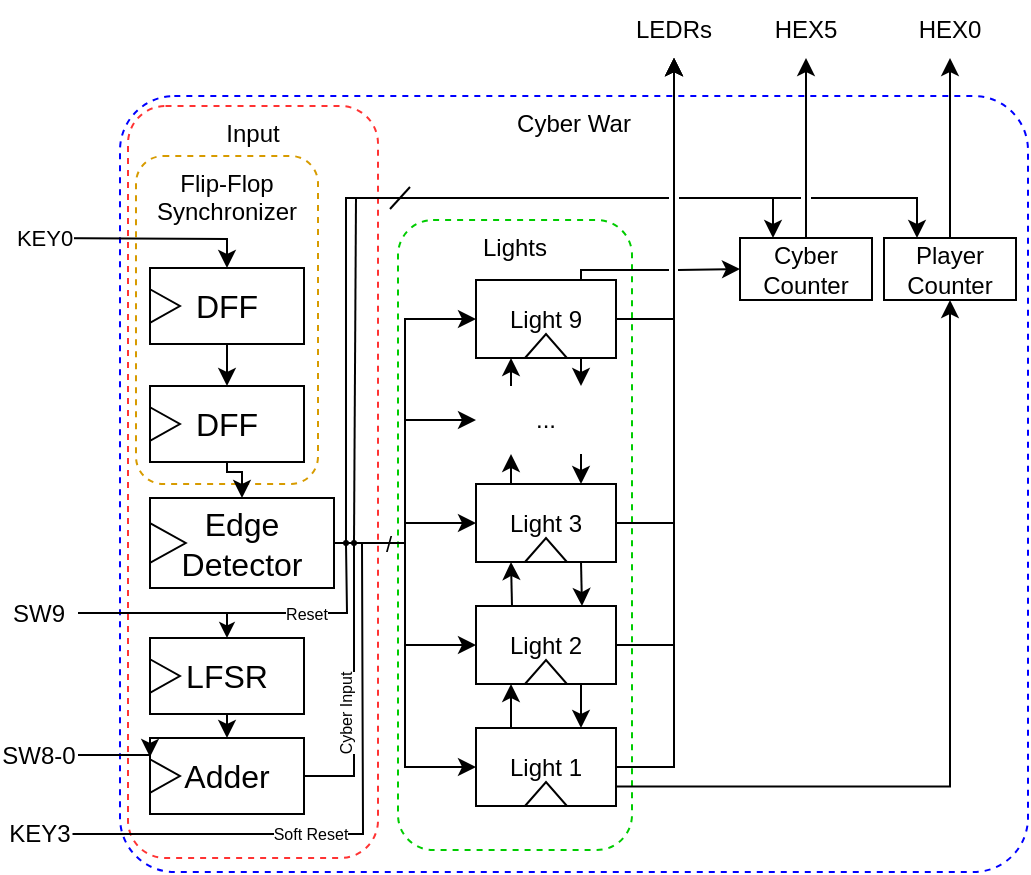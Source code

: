<mxfile version="24.8.6">
  <diagram name="Page-1" id="XJSEP3GNmWB5ftduhLJC">
    <mxGraphModel dx="626" dy="650" grid="0" gridSize="10" guides="1" tooltips="1" connect="1" arrows="1" fold="1" page="0" pageScale="1" pageWidth="850" pageHeight="1100" math="0" shadow="0">
      <root>
        <mxCell id="0" />
        <mxCell id="1" parent="0" />
        <mxCell id="YbwDGyMakOkkDczVJa2m-119" value="Cyber War" style="rounded=1;whiteSpace=wrap;html=1;fillColor=default;dashed=1;align=center;verticalAlign=top;strokeColor=#0000FF;arcSize=7;" parent="1" vertex="1">
          <mxGeometry x="604" y="85" width="454" height="388" as="geometry" />
        </mxCell>
        <mxCell id="YbwDGyMakOkkDczVJa2m-32" value="Input" style="rounded=1;whiteSpace=wrap;html=1;fillColor=none;dashed=1;align=center;verticalAlign=top;strokeColor=#FF3333;" parent="1" vertex="1">
          <mxGeometry x="608" y="90" width="125" height="376" as="geometry" />
        </mxCell>
        <mxCell id="YbwDGyMakOkkDczVJa2m-30" value="Flip-Flop Synchronizer" style="rounded=1;whiteSpace=wrap;html=1;fillColor=none;dashed=1;align=center;verticalAlign=top;strokeColor=#d79b00;" parent="1" vertex="1">
          <mxGeometry x="612" y="115" width="91" height="164" as="geometry" />
        </mxCell>
        <mxCell id="YbwDGyMakOkkDczVJa2m-72" value="Lights" style="rounded=1;whiteSpace=wrap;html=1;fillColor=none;dashed=1;align=center;verticalAlign=top;strokeColor=#00CC00;" parent="1" vertex="1">
          <mxGeometry x="743" y="147" width="117" height="315" as="geometry" />
        </mxCell>
        <mxCell id="YbwDGyMakOkkDczVJa2m-94" value="&amp;nbsp;" style="rounded=0;orthogonalLoop=1;jettySize=auto;html=1;exitX=0.75;exitY=0;exitDx=0;exitDy=0;strokeColor=default;entryX=0;entryY=0.5;entryDx=0;entryDy=0;edgeStyle=orthogonalEdgeStyle;elbow=vertical;" parent="1" source="YbwDGyMakOkkDczVJa2m-75" target="YbwDGyMakOkkDczVJa2m-98" edge="1">
          <mxGeometry x="0.219" y="1" relative="1" as="geometry">
            <mxPoint x="915" y="261" as="targetPoint" />
            <Array as="points">
              <mxPoint x="835" y="172" />
              <mxPoint x="883" y="172" />
            </Array>
            <mxPoint y="1" as="offset" />
          </mxGeometry>
        </mxCell>
        <mxCell id="YbwDGyMakOkkDczVJa2m-2" value="KEY0" style="endArrow=classic;html=1;rounded=0;entryX=0.5;entryY=0;entryDx=0;entryDy=0;edgeStyle=orthogonalEdgeStyle;" parent="1" target="YbwDGyMakOkkDczVJa2m-1" edge="1">
          <mxGeometry x="-0.921" width="50" height="50" relative="1" as="geometry">
            <mxPoint x="562" y="156" as="sourcePoint" />
            <mxPoint x="599.5" y="156.25" as="targetPoint" />
            <mxPoint as="offset" />
          </mxGeometry>
        </mxCell>
        <mxCell id="YbwDGyMakOkkDczVJa2m-13" value="" style="edgeStyle=orthogonalEdgeStyle;rounded=0;orthogonalLoop=1;jettySize=auto;html=1;entryX=0.5;entryY=0;entryDx=0;entryDy=0;exitX=0.5;exitY=1;exitDx=0;exitDy=0;" parent="1" source="YbwDGyMakOkkDczVJa2m-1" target="hnYnm_ZRELx8Cw7HcKpT-2" edge="1">
          <mxGeometry relative="1" as="geometry">
            <mxPoint x="434" y="419.0" as="sourcePoint" />
            <mxPoint x="659.5" y="275.0" as="targetPoint" />
          </mxGeometry>
        </mxCell>
        <mxCell id="YbwDGyMakOkkDczVJa2m-35" value="" style="group" parent="1" vertex="1" connectable="0">
          <mxGeometry x="619" y="286" width="92" height="45" as="geometry" />
        </mxCell>
        <mxCell id="YbwDGyMakOkkDczVJa2m-25" value="&lt;div style=&quot;font-size: 16px;&quot;&gt;&lt;font style=&quot;font-size: 16px;&quot;&gt;Edge Detector&lt;/font&gt;&lt;/div&gt;" style="rounded=0;whiteSpace=wrap;html=1;" parent="YbwDGyMakOkkDczVJa2m-35" vertex="1">
          <mxGeometry width="92" height="45" as="geometry" />
        </mxCell>
        <mxCell id="YbwDGyMakOkkDczVJa2m-29" value="" style="triangle;whiteSpace=wrap;html=1;rotation=0;" parent="YbwDGyMakOkkDczVJa2m-35" vertex="1">
          <mxGeometry y="12.585" width="17.864" height="19.831" as="geometry" />
        </mxCell>
        <mxCell id="YbwDGyMakOkkDczVJa2m-37" value="" style="group" parent="1" vertex="1" connectable="0">
          <mxGeometry x="619" y="171" width="77" height="38" as="geometry" />
        </mxCell>
        <mxCell id="YbwDGyMakOkkDczVJa2m-1" value="&lt;font style=&quot;font-size: 16px;&quot;&gt;DFF&lt;/font&gt;" style="rounded=0;whiteSpace=wrap;html=1;" parent="YbwDGyMakOkkDczVJa2m-37" vertex="1">
          <mxGeometry width="77" height="38" as="geometry" />
        </mxCell>
        <mxCell id="YbwDGyMakOkkDczVJa2m-109" value="" style="triangle;whiteSpace=wrap;html=1;rotation=0;" parent="YbwDGyMakOkkDczVJa2m-37" vertex="1">
          <mxGeometry y="10.627" width="14.951" height="16.746" as="geometry" />
        </mxCell>
        <mxCell id="YbwDGyMakOkkDczVJa2m-48" value="" style="group" parent="1" vertex="1" connectable="0">
          <mxGeometry x="782" y="401" width="70" height="39" as="geometry" />
        </mxCell>
        <mxCell id="YbwDGyMakOkkDczVJa2m-45" value="&lt;div style=&quot;&quot;&gt;Light 1&lt;/div&gt;" style="rounded=0;whiteSpace=wrap;html=1;" parent="YbwDGyMakOkkDczVJa2m-48" vertex="1">
          <mxGeometry width="70" height="39" as="geometry" />
        </mxCell>
        <mxCell id="YbwDGyMakOkkDczVJa2m-46" value="" style="triangle;whiteSpace=wrap;html=1;rotation=-90;" parent="YbwDGyMakOkkDczVJa2m-48" vertex="1">
          <mxGeometry x="29" y="22.5" width="12" height="21" as="geometry" />
        </mxCell>
        <mxCell id="YbwDGyMakOkkDczVJa2m-49" value="" style="group" parent="1" vertex="1" connectable="0">
          <mxGeometry x="782" y="340" width="70" height="39" as="geometry" />
        </mxCell>
        <mxCell id="YbwDGyMakOkkDczVJa2m-50" value="&lt;div style=&quot;&quot;&gt;&lt;font style=&quot;font-size: 12px;&quot;&gt;Light 2&lt;/font&gt;&lt;/div&gt;" style="rounded=0;whiteSpace=wrap;html=1;" parent="YbwDGyMakOkkDczVJa2m-49" vertex="1">
          <mxGeometry width="70" height="39" as="geometry" />
        </mxCell>
        <mxCell id="YbwDGyMakOkkDczVJa2m-51" value="" style="triangle;whiteSpace=wrap;html=1;rotation=-90;" parent="YbwDGyMakOkkDczVJa2m-49" vertex="1">
          <mxGeometry x="29" y="22.5" width="12" height="21" as="geometry" />
        </mxCell>
        <mxCell id="YbwDGyMakOkkDczVJa2m-52" style="edgeStyle=orthogonalEdgeStyle;rounded=0;orthogonalLoop=1;jettySize=auto;html=1;exitX=0.25;exitY=0;exitDx=0;exitDy=0;entryX=0.25;entryY=1;entryDx=0;entryDy=0;" parent="1" source="YbwDGyMakOkkDczVJa2m-45" target="YbwDGyMakOkkDczVJa2m-50" edge="1">
          <mxGeometry relative="1" as="geometry" />
        </mxCell>
        <mxCell id="YbwDGyMakOkkDczVJa2m-55" style="edgeStyle=orthogonalEdgeStyle;rounded=0;orthogonalLoop=1;jettySize=auto;html=1;exitX=0.75;exitY=1;exitDx=0;exitDy=0;entryX=0.75;entryY=0;entryDx=0;entryDy=0;" parent="1" source="YbwDGyMakOkkDczVJa2m-50" target="YbwDGyMakOkkDczVJa2m-45" edge="1">
          <mxGeometry relative="1" as="geometry" />
        </mxCell>
        <mxCell id="YbwDGyMakOkkDczVJa2m-58" value="" style="group" parent="1" vertex="1" connectable="0">
          <mxGeometry x="782" y="279" width="70" height="39" as="geometry" />
        </mxCell>
        <mxCell id="YbwDGyMakOkkDczVJa2m-59" value="&lt;div style=&quot;&quot;&gt;&lt;font style=&quot;font-size: 12px;&quot;&gt;Light 3&lt;/font&gt;&lt;/div&gt;" style="rounded=0;whiteSpace=wrap;html=1;" parent="YbwDGyMakOkkDczVJa2m-58" vertex="1">
          <mxGeometry width="70" height="39" as="geometry" />
        </mxCell>
        <mxCell id="YbwDGyMakOkkDczVJa2m-60" value="" style="triangle;whiteSpace=wrap;html=1;rotation=-90;" parent="YbwDGyMakOkkDczVJa2m-58" vertex="1">
          <mxGeometry x="29" y="22.5" width="12" height="21" as="geometry" />
        </mxCell>
        <mxCell id="YbwDGyMakOkkDczVJa2m-61" style="edgeStyle=orthogonalEdgeStyle;rounded=0;orthogonalLoop=1;jettySize=auto;html=1;exitX=0.25;exitY=0;exitDx=0;exitDy=0;entryX=0.25;entryY=1;entryDx=0;entryDy=0;" parent="1" target="YbwDGyMakOkkDczVJa2m-59" edge="1">
          <mxGeometry relative="1" as="geometry">
            <mxPoint x="800" y="340" as="sourcePoint" />
          </mxGeometry>
        </mxCell>
        <mxCell id="YbwDGyMakOkkDczVJa2m-62" style="edgeStyle=orthogonalEdgeStyle;rounded=0;orthogonalLoop=1;jettySize=auto;html=1;exitX=0.75;exitY=1;exitDx=0;exitDy=0;entryX=0.75;entryY=0;entryDx=0;entryDy=0;" parent="1" source="YbwDGyMakOkkDczVJa2m-59" edge="1">
          <mxGeometry relative="1" as="geometry">
            <mxPoint x="835" y="340" as="targetPoint" />
          </mxGeometry>
        </mxCell>
        <mxCell id="YbwDGyMakOkkDczVJa2m-79" style="edgeStyle=orthogonalEdgeStyle;rounded=0;orthogonalLoop=1;jettySize=auto;html=1;exitX=0.75;exitY=1;exitDx=0;exitDy=0;entryX=0.75;entryY=0;entryDx=0;entryDy=0;" parent="1" source="YbwDGyMakOkkDczVJa2m-71" target="YbwDGyMakOkkDczVJa2m-59" edge="1">
          <mxGeometry relative="1" as="geometry" />
        </mxCell>
        <mxCell id="YbwDGyMakOkkDczVJa2m-81" style="edgeStyle=orthogonalEdgeStyle;rounded=0;orthogonalLoop=1;jettySize=auto;html=1;exitX=0.25;exitY=0;exitDx=0;exitDy=0;entryX=0.25;entryY=1;entryDx=0;entryDy=0;" parent="1" source="YbwDGyMakOkkDczVJa2m-71" target="YbwDGyMakOkkDczVJa2m-75" edge="1">
          <mxGeometry relative="1" as="geometry" />
        </mxCell>
        <mxCell id="YbwDGyMakOkkDczVJa2m-71" value="..." style="text;html=1;align=center;verticalAlign=middle;whiteSpace=wrap;rounded=0;" parent="1" vertex="1">
          <mxGeometry x="782" y="230" width="70" height="34" as="geometry" />
        </mxCell>
        <mxCell id="YbwDGyMakOkkDczVJa2m-65" style="edgeStyle=orthogonalEdgeStyle;rounded=0;orthogonalLoop=1;jettySize=auto;html=1;exitX=0.25;exitY=0;exitDx=0;exitDy=0;entryX=0.25;entryY=1;entryDx=0;entryDy=0;" parent="1" source="YbwDGyMakOkkDczVJa2m-59" target="YbwDGyMakOkkDczVJa2m-71" edge="1">
          <mxGeometry relative="1" as="geometry">
            <mxPoint x="799.6" y="261.6" as="targetPoint" />
          </mxGeometry>
        </mxCell>
        <mxCell id="YbwDGyMakOkkDczVJa2m-80" style="edgeStyle=orthogonalEdgeStyle;rounded=0;orthogonalLoop=1;jettySize=auto;html=1;exitX=0.75;exitY=1;exitDx=0;exitDy=0;entryX=0.75;entryY=0;entryDx=0;entryDy=0;" parent="1" source="YbwDGyMakOkkDczVJa2m-75" target="YbwDGyMakOkkDczVJa2m-71" edge="1">
          <mxGeometry relative="1" as="geometry" />
        </mxCell>
        <mxCell id="YbwDGyMakOkkDczVJa2m-88" value="LEDRs" style="rounded=0;whiteSpace=wrap;html=1;strokeColor=none;fillColor=none;" parent="1" vertex="1">
          <mxGeometry x="848" y="37" width="66" height="29" as="geometry" />
        </mxCell>
        <mxCell id="YbwDGyMakOkkDczVJa2m-89" style="edgeStyle=orthogonalEdgeStyle;rounded=0;orthogonalLoop=1;jettySize=auto;html=1;exitX=1;exitY=0.5;exitDx=0;exitDy=0;entryX=0.5;entryY=1;entryDx=0;entryDy=0;" parent="1" source="YbwDGyMakOkkDczVJa2m-75" target="YbwDGyMakOkkDczVJa2m-88" edge="1">
          <mxGeometry relative="1" as="geometry" />
        </mxCell>
        <mxCell id="YbwDGyMakOkkDczVJa2m-90" style="edgeStyle=orthogonalEdgeStyle;rounded=0;orthogonalLoop=1;jettySize=auto;html=1;exitX=1;exitY=0.5;exitDx=0;exitDy=0;entryX=0.5;entryY=1;entryDx=0;entryDy=0;" parent="1" source="YbwDGyMakOkkDczVJa2m-59" target="YbwDGyMakOkkDczVJa2m-88" edge="1">
          <mxGeometry relative="1" as="geometry" />
        </mxCell>
        <mxCell id="YbwDGyMakOkkDczVJa2m-91" style="edgeStyle=orthogonalEdgeStyle;rounded=0;orthogonalLoop=1;jettySize=auto;html=1;exitX=1;exitY=0.5;exitDx=0;exitDy=0;entryX=0.5;entryY=1;entryDx=0;entryDy=0;" parent="1" source="YbwDGyMakOkkDczVJa2m-50" target="YbwDGyMakOkkDczVJa2m-88" edge="1">
          <mxGeometry relative="1" as="geometry" />
        </mxCell>
        <mxCell id="YbwDGyMakOkkDczVJa2m-102" style="edgeStyle=orthogonalEdgeStyle;rounded=0;orthogonalLoop=1;jettySize=auto;html=1;exitX=0.5;exitY=0;exitDx=0;exitDy=0;entryX=0.5;entryY=1;entryDx=0;entryDy=0;" parent="1" source="YbwDGyMakOkkDczVJa2m-98" target="YbwDGyMakOkkDczVJa2m-101" edge="1">
          <mxGeometry relative="1" as="geometry" />
        </mxCell>
        <mxCell id="YbwDGyMakOkkDczVJa2m-98" value="Cyber Counter" style="rounded=0;whiteSpace=wrap;html=1;" parent="1" vertex="1">
          <mxGeometry x="914" y="156" width="66" height="31" as="geometry" />
        </mxCell>
        <mxCell id="YbwDGyMakOkkDczVJa2m-75" value="&lt;div style=&quot;&quot;&gt;&lt;font style=&quot;font-size: 12px;&quot;&gt;Light 9&lt;/font&gt;&lt;/div&gt;" style="rounded=0;whiteSpace=wrap;html=1;" parent="1" vertex="1">
          <mxGeometry x="782" y="177" width="70" height="39" as="geometry" />
        </mxCell>
        <mxCell id="YbwDGyMakOkkDczVJa2m-76" value="" style="triangle;whiteSpace=wrap;html=1;rotation=-90;" parent="1" vertex="1">
          <mxGeometry x="811" y="199.5" width="12" height="21" as="geometry" />
        </mxCell>
        <mxCell id="YbwDGyMakOkkDczVJa2m-101" value="HEX5" style="rounded=0;whiteSpace=wrap;html=1;strokeColor=none;fillColor=none;" parent="1" vertex="1">
          <mxGeometry x="914" y="37" width="66" height="29" as="geometry" />
        </mxCell>
        <mxCell id="YbwDGyMakOkkDczVJa2m-92" style="edgeStyle=orthogonalEdgeStyle;rounded=0;orthogonalLoop=1;jettySize=auto;html=1;exitX=1;exitY=0.5;exitDx=0;exitDy=0;entryX=0.5;entryY=1;entryDx=0;entryDy=0;" parent="1" source="YbwDGyMakOkkDczVJa2m-45" target="YbwDGyMakOkkDczVJa2m-88" edge="1">
          <mxGeometry relative="1" as="geometry" />
        </mxCell>
        <mxCell id="YbwDGyMakOkkDczVJa2m-105" style="edgeStyle=orthogonalEdgeStyle;rounded=0;orthogonalLoop=1;jettySize=auto;html=1;exitX=1;exitY=0.75;exitDx=0;exitDy=0;entryX=0.5;entryY=1;entryDx=0;entryDy=0;" parent="1" source="YbwDGyMakOkkDczVJa2m-45" target="hnYnm_ZRELx8Cw7HcKpT-36" edge="1">
          <mxGeometry relative="1" as="geometry" />
        </mxCell>
        <mxCell id="hnYnm_ZRELx8Cw7HcKpT-1" value="" style="group" vertex="1" connectable="0" parent="1">
          <mxGeometry x="619" y="230" width="77" height="38" as="geometry" />
        </mxCell>
        <mxCell id="hnYnm_ZRELx8Cw7HcKpT-2" value="&lt;font style=&quot;font-size: 16px;&quot;&gt;DFF&lt;/font&gt;" style="rounded=0;whiteSpace=wrap;html=1;" vertex="1" parent="hnYnm_ZRELx8Cw7HcKpT-1">
          <mxGeometry width="77" height="38" as="geometry" />
        </mxCell>
        <mxCell id="hnYnm_ZRELx8Cw7HcKpT-3" value="" style="triangle;whiteSpace=wrap;html=1;rotation=0;" vertex="1" parent="hnYnm_ZRELx8Cw7HcKpT-1">
          <mxGeometry y="10.627" width="14.951" height="16.746" as="geometry" />
        </mxCell>
        <mxCell id="hnYnm_ZRELx8Cw7HcKpT-5" style="edgeStyle=elbowEdgeStyle;rounded=0;orthogonalLoop=1;jettySize=auto;html=1;exitX=0.5;exitY=1;exitDx=0;exitDy=0;entryX=0.5;entryY=0;entryDx=0;entryDy=0;elbow=vertical;" edge="1" parent="1" source="hnYnm_ZRELx8Cw7HcKpT-2" target="YbwDGyMakOkkDczVJa2m-25">
          <mxGeometry relative="1" as="geometry">
            <Array as="points">
              <mxPoint x="661" y="273" />
            </Array>
          </mxGeometry>
        </mxCell>
        <mxCell id="hnYnm_ZRELx8Cw7HcKpT-6" value="" style="group" vertex="1" connectable="0" parent="1">
          <mxGeometry x="619" y="356" width="77" height="38" as="geometry" />
        </mxCell>
        <mxCell id="hnYnm_ZRELx8Cw7HcKpT-7" value="&lt;font style=&quot;font-size: 16px;&quot;&gt;LFSR&lt;/font&gt;" style="rounded=0;whiteSpace=wrap;html=1;" vertex="1" parent="hnYnm_ZRELx8Cw7HcKpT-6">
          <mxGeometry width="77" height="38" as="geometry" />
        </mxCell>
        <mxCell id="hnYnm_ZRELx8Cw7HcKpT-8" value="" style="triangle;whiteSpace=wrap;html=1;rotation=0;" vertex="1" parent="hnYnm_ZRELx8Cw7HcKpT-6">
          <mxGeometry y="10.627" width="14.951" height="16.746" as="geometry" />
        </mxCell>
        <mxCell id="hnYnm_ZRELx8Cw7HcKpT-25" value="&lt;font style=&quot;font-size: 8px;&quot;&gt;Reset&lt;/font&gt;" style="rounded=0;orthogonalLoop=1;jettySize=auto;html=1;exitX=1;exitY=0.5;exitDx=0;exitDy=0;endArrow=none;endFill=0;edgeStyle=orthogonalEdgeStyle;" edge="1" parent="1" source="hnYnm_ZRELx8Cw7HcKpT-9">
          <mxGeometry x="0.348" y="1" relative="1" as="geometry">
            <mxPoint x="717" y="309" as="targetPoint" />
            <mxPoint as="offset" />
          </mxGeometry>
        </mxCell>
        <mxCell id="hnYnm_ZRELx8Cw7HcKpT-34" style="edgeStyle=orthogonalEdgeStyle;rounded=0;orthogonalLoop=1;jettySize=auto;html=1;exitX=1;exitY=0.5;exitDx=0;exitDy=0;entryX=0.5;entryY=0;entryDx=0;entryDy=0;endSize=5;" edge="1" parent="1" source="hnYnm_ZRELx8Cw7HcKpT-9" target="hnYnm_ZRELx8Cw7HcKpT-7">
          <mxGeometry relative="1" as="geometry">
            <Array as="points">
              <mxPoint x="656" y="344" />
              <mxPoint x="656" y="342" />
              <mxPoint x="658" y="342" />
            </Array>
          </mxGeometry>
        </mxCell>
        <mxCell id="hnYnm_ZRELx8Cw7HcKpT-9" value="SW9" style="text;html=1;align=center;verticalAlign=middle;whiteSpace=wrap;rounded=0;" vertex="1" parent="1">
          <mxGeometry x="544" y="335" width="39" height="17" as="geometry" />
        </mxCell>
        <mxCell id="hnYnm_ZRELx8Cw7HcKpT-11" value="" style="group" vertex="1" connectable="0" parent="1">
          <mxGeometry x="619" y="406" width="77" height="38" as="geometry" />
        </mxCell>
        <mxCell id="hnYnm_ZRELx8Cw7HcKpT-12" value="&lt;font style=&quot;font-size: 16px;&quot;&gt;Adder&lt;/font&gt;" style="rounded=0;whiteSpace=wrap;html=1;" vertex="1" parent="hnYnm_ZRELx8Cw7HcKpT-11">
          <mxGeometry width="77" height="38" as="geometry" />
        </mxCell>
        <mxCell id="hnYnm_ZRELx8Cw7HcKpT-13" value="" style="triangle;whiteSpace=wrap;html=1;rotation=0;" vertex="1" parent="hnYnm_ZRELx8Cw7HcKpT-11">
          <mxGeometry y="10.627" width="14.951" height="16.746" as="geometry" />
        </mxCell>
        <mxCell id="hnYnm_ZRELx8Cw7HcKpT-14" style="edgeStyle=orthogonalEdgeStyle;rounded=0;orthogonalLoop=1;jettySize=auto;html=1;exitX=0.5;exitY=1;exitDx=0;exitDy=0;entryX=0.5;entryY=0;entryDx=0;entryDy=0;" edge="1" parent="1" source="hnYnm_ZRELx8Cw7HcKpT-7" target="hnYnm_ZRELx8Cw7HcKpT-12">
          <mxGeometry relative="1" as="geometry" />
        </mxCell>
        <mxCell id="hnYnm_ZRELx8Cw7HcKpT-35" style="edgeStyle=orthogonalEdgeStyle;rounded=0;orthogonalLoop=1;jettySize=auto;html=1;exitX=1;exitY=0.5;exitDx=0;exitDy=0;entryX=0;entryY=0.25;entryDx=0;entryDy=0;" edge="1" parent="1" source="hnYnm_ZRELx8Cw7HcKpT-16" target="hnYnm_ZRELx8Cw7HcKpT-12">
          <mxGeometry relative="1" as="geometry" />
        </mxCell>
        <mxCell id="hnYnm_ZRELx8Cw7HcKpT-16" value="SW8-0" style="text;html=1;align=center;verticalAlign=middle;whiteSpace=wrap;rounded=0;" vertex="1" parent="1">
          <mxGeometry x="544" y="406" width="39" height="17" as="geometry" />
        </mxCell>
        <mxCell id="hnYnm_ZRELx8Cw7HcKpT-18" style="edgeStyle=orthogonalEdgeStyle;rounded=0;orthogonalLoop=1;jettySize=auto;html=1;exitX=1;exitY=0.5;exitDx=0;exitDy=0;entryX=0;entryY=0.5;entryDx=0;entryDy=0;" edge="1" parent="1" source="YbwDGyMakOkkDczVJa2m-25" target="YbwDGyMakOkkDczVJa2m-71">
          <mxGeometry relative="1" as="geometry" />
        </mxCell>
        <mxCell id="hnYnm_ZRELx8Cw7HcKpT-19" style="edgeStyle=orthogonalEdgeStyle;rounded=0;orthogonalLoop=1;jettySize=auto;html=1;exitX=1;exitY=0.5;exitDx=0;exitDy=0;entryX=0;entryY=0.5;entryDx=0;entryDy=0;" edge="1" parent="1" source="YbwDGyMakOkkDczVJa2m-25" target="YbwDGyMakOkkDczVJa2m-75">
          <mxGeometry relative="1" as="geometry" />
        </mxCell>
        <mxCell id="hnYnm_ZRELx8Cw7HcKpT-20" style="edgeStyle=orthogonalEdgeStyle;rounded=0;orthogonalLoop=1;jettySize=auto;html=1;exitX=1;exitY=0.5;exitDx=0;exitDy=0;entryX=0;entryY=0.5;entryDx=0;entryDy=0;" edge="1" parent="1" source="YbwDGyMakOkkDczVJa2m-25" target="YbwDGyMakOkkDczVJa2m-59">
          <mxGeometry relative="1" as="geometry" />
        </mxCell>
        <mxCell id="hnYnm_ZRELx8Cw7HcKpT-21" style="edgeStyle=orthogonalEdgeStyle;rounded=0;orthogonalLoop=1;jettySize=auto;html=1;exitX=1;exitY=0.5;exitDx=0;exitDy=0;entryX=0;entryY=0.5;entryDx=0;entryDy=0;" edge="1" parent="1" source="YbwDGyMakOkkDczVJa2m-25" target="YbwDGyMakOkkDczVJa2m-50">
          <mxGeometry relative="1" as="geometry" />
        </mxCell>
        <mxCell id="hnYnm_ZRELx8Cw7HcKpT-22" value="/" style="edgeStyle=orthogonalEdgeStyle;rounded=0;orthogonalLoop=1;jettySize=auto;html=1;exitX=1;exitY=0.5;exitDx=0;exitDy=0;entryX=0;entryY=0.5;entryDx=0;entryDy=0;" edge="1" parent="1" source="YbwDGyMakOkkDczVJa2m-25" target="YbwDGyMakOkkDczVJa2m-45">
          <mxGeometry x="-0.705" relative="1" as="geometry">
            <mxPoint as="offset" />
          </mxGeometry>
        </mxCell>
        <mxCell id="hnYnm_ZRELx8Cw7HcKpT-24" value="&lt;font style=&quot;font-size: 8px;&quot;&gt;Cyber Input&lt;/font&gt;" style="endArrow=none;html=1;rounded=0;exitX=1;exitY=0.5;exitDx=0;exitDy=0;edgeStyle=elbowEdgeStyle;horizontal=0;" edge="1" parent="1" source="hnYnm_ZRELx8Cw7HcKpT-12">
          <mxGeometry x="-0.325" y="5" width="50" height="50" relative="1" as="geometry">
            <mxPoint x="727" y="387" as="sourcePoint" />
            <mxPoint x="746" y="308.5" as="targetPoint" />
            <mxPoint as="offset" />
          </mxGeometry>
        </mxCell>
        <mxCell id="hnYnm_ZRELx8Cw7HcKpT-29" value="&lt;font style=&quot;font-size: 8px;&quot;&gt;Soft Reset&lt;/font&gt;" style="edgeStyle=orthogonalEdgeStyle;rounded=0;orthogonalLoop=1;jettySize=auto;html=1;exitX=1;exitY=0.5;exitDx=0;exitDy=0;endArrow=none;endFill=0;" edge="1" parent="1" source="hnYnm_ZRELx8Cw7HcKpT-27">
          <mxGeometry x="-0.182" y="1" relative="1" as="geometry">
            <mxPoint x="725" y="309" as="targetPoint" />
            <mxPoint as="offset" />
          </mxGeometry>
        </mxCell>
        <mxCell id="hnYnm_ZRELx8Cw7HcKpT-27" value="KEY3" style="text;html=1;align=center;verticalAlign=middle;whiteSpace=wrap;rounded=0;" vertex="1" parent="1">
          <mxGeometry x="546.75" y="446" width="33.5" height="16" as="geometry" />
        </mxCell>
        <mxCell id="hnYnm_ZRELx8Cw7HcKpT-38" style="edgeStyle=orthogonalEdgeStyle;rounded=0;orthogonalLoop=1;jettySize=auto;html=1;exitX=0.5;exitY=0;exitDx=0;exitDy=0;entryX=0.5;entryY=1;entryDx=0;entryDy=0;" edge="1" parent="1" source="hnYnm_ZRELx8Cw7HcKpT-36" target="hnYnm_ZRELx8Cw7HcKpT-37">
          <mxGeometry relative="1" as="geometry" />
        </mxCell>
        <mxCell id="hnYnm_ZRELx8Cw7HcKpT-36" value="Player Counter" style="rounded=0;whiteSpace=wrap;html=1;" vertex="1" parent="1">
          <mxGeometry x="986" y="156" width="66" height="31" as="geometry" />
        </mxCell>
        <mxCell id="hnYnm_ZRELx8Cw7HcKpT-37" value="HEX0" style="rounded=0;whiteSpace=wrap;html=1;strokeColor=none;fillColor=none;" vertex="1" parent="1">
          <mxGeometry x="986" y="37" width="66" height="29" as="geometry" />
        </mxCell>
        <mxCell id="hnYnm_ZRELx8Cw7HcKpT-39" value="" style="ellipse;whiteSpace=wrap;html=1;aspect=fixed;fillColor=#000000;" vertex="1" parent="1">
          <mxGeometry x="716" y="307.5" width="2" height="2" as="geometry" />
        </mxCell>
        <mxCell id="hnYnm_ZRELx8Cw7HcKpT-41" value="" style="endArrow=none;html=1;rounded=0;edgeStyle=elbowEdgeStyle;endFill=0;" edge="1" parent="1" source="hnYnm_ZRELx8Cw7HcKpT-45">
          <mxGeometry x="0.463" y="1" width="50" height="50" relative="1" as="geometry">
            <mxPoint x="717" y="308" as="sourcePoint" />
            <mxPoint x="1003" y="136" as="targetPoint" />
            <Array as="points">
              <mxPoint x="717" y="219" />
            </Array>
            <mxPoint as="offset" />
          </mxGeometry>
        </mxCell>
        <mxCell id="hnYnm_ZRELx8Cw7HcKpT-43" value="" style="endArrow=classic;html=1;rounded=0;entryX=0.25;entryY=0;entryDx=0;entryDy=0;" edge="1" parent="1" target="YbwDGyMakOkkDczVJa2m-98">
          <mxGeometry width="50" height="50" relative="1" as="geometry">
            <mxPoint x="930.5" y="136" as="sourcePoint" />
            <mxPoint x="941" y="135" as="targetPoint" />
          </mxGeometry>
        </mxCell>
        <mxCell id="hnYnm_ZRELx8Cw7HcKpT-44" value="" style="endArrow=classic;html=1;rounded=0;entryX=0.25;entryY=0;entryDx=0;entryDy=0;" edge="1" parent="1" target="hnYnm_ZRELx8Cw7HcKpT-36">
          <mxGeometry width="50" height="50" relative="1" as="geometry">
            <mxPoint x="1002.5" y="136" as="sourcePoint" />
            <mxPoint x="1009.5" y="143" as="targetPoint" />
          </mxGeometry>
        </mxCell>
        <mxCell id="hnYnm_ZRELx8Cw7HcKpT-46" value="" style="endArrow=none;html=1;rounded=0;edgeStyle=elbowEdgeStyle;endFill=0;" edge="1" parent="1" target="hnYnm_ZRELx8Cw7HcKpT-45">
          <mxGeometry x="0.463" y="1" width="50" height="50" relative="1" as="geometry">
            <mxPoint x="717" y="308" as="sourcePoint" />
            <mxPoint x="1003" y="136" as="targetPoint" />
            <Array as="points">
              <mxPoint x="717" y="224" />
            </Array>
            <mxPoint as="offset" />
          </mxGeometry>
        </mxCell>
        <mxCell id="hnYnm_ZRELx8Cw7HcKpT-45" value="" style="rounded=0;whiteSpace=wrap;html=1;strokeColor=none;" vertex="1" parent="1">
          <mxGeometry x="878.5" y="133" width="2" height="6" as="geometry" />
        </mxCell>
        <mxCell id="hnYnm_ZRELx8Cw7HcKpT-47" value="" style="rounded=0;whiteSpace=wrap;html=1;strokeColor=none;" vertex="1" parent="1">
          <mxGeometry x="881.5" y="133" width="2" height="6" as="geometry" />
        </mxCell>
        <mxCell id="hnYnm_ZRELx8Cw7HcKpT-48" value="" style="rounded=0;whiteSpace=wrap;html=1;strokeColor=none;" vertex="1" parent="1">
          <mxGeometry x="878.5" y="169" width="2" height="6" as="geometry" />
        </mxCell>
        <mxCell id="hnYnm_ZRELx8Cw7HcKpT-49" value="" style="rounded=0;whiteSpace=wrap;html=1;strokeColor=none;" vertex="1" parent="1">
          <mxGeometry x="944.5" y="133" width="2" height="6" as="geometry" />
        </mxCell>
        <mxCell id="hnYnm_ZRELx8Cw7HcKpT-50" value="" style="rounded=0;whiteSpace=wrap;html=1;strokeColor=none;" vertex="1" parent="1">
          <mxGeometry x="947.5" y="133" width="2" height="6" as="geometry" />
        </mxCell>
        <mxCell id="hnYnm_ZRELx8Cw7HcKpT-51" value="" style="ellipse;whiteSpace=wrap;html=1;aspect=fixed;fillColor=#000000;" vertex="1" parent="1">
          <mxGeometry x="720" y="307.5" width="2" height="2" as="geometry" />
        </mxCell>
        <mxCell id="hnYnm_ZRELx8Cw7HcKpT-52" value="" style="endArrow=none;html=1;rounded=0;" edge="1" parent="1">
          <mxGeometry width="50" height="50" relative="1" as="geometry">
            <mxPoint x="721" y="308" as="sourcePoint" />
            <mxPoint x="722" y="136" as="targetPoint" />
          </mxGeometry>
        </mxCell>
        <mxCell id="hnYnm_ZRELx8Cw7HcKpT-53" value="" style="endArrow=none;html=1;rounded=0;" edge="1" parent="1">
          <mxGeometry width="50" height="50" relative="1" as="geometry">
            <mxPoint x="739" y="141.5" as="sourcePoint" />
            <mxPoint x="749" y="130.5" as="targetPoint" />
          </mxGeometry>
        </mxCell>
        <mxCell id="hnYnm_ZRELx8Cw7HcKpT-55" value="" style="rounded=0;whiteSpace=wrap;html=1;strokeColor=none;rotation=90;" vertex="1" parent="1">
          <mxGeometry x="656" y="339.0" width="2" height="6" as="geometry" />
        </mxCell>
      </root>
    </mxGraphModel>
  </diagram>
</mxfile>
